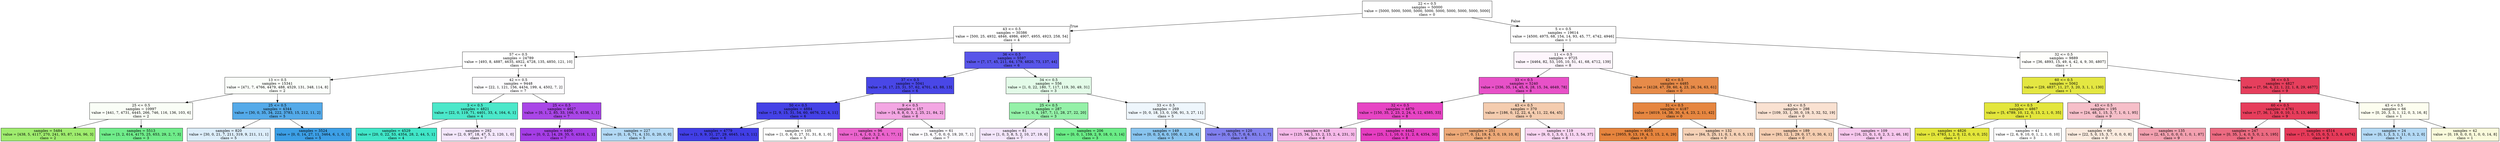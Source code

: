 digraph Tree {
node [shape=box, style="filled", color="black"] ;
0 [label="22 <= 0.5\nsamples = 50000\nvalue = [5000, 5000, 5000, 5000, 5000, 5000, 5000, 5000, 5000, 5000]\nclass = 0", fillcolor="#e5813900"] ;
1 [label="43 <= 0.5\nsamples = 30386\nvalue = [500, 25, 4932, 4846, 4986, 4907, 4955, 4923, 258, 54]\nclass = 4", fillcolor="#39e5c500"] ;
0 -> 1 [labeldistance=2.5, labelangle=45, headlabel="True"] ;
2 [label="57 <= 0.5\nsamples = 24789\nvalue = [493, 8, 4887, 4635, 4922, 4728, 135, 4850, 121, 10]\nclass = 4", fillcolor="#39e5c500"] ;
1 -> 2 ;
3 [label="13 <= 0.5\nsamples = 15341\nvalue = [471, 7, 4766, 4479, 488, 4529, 131, 348, 114, 8]\nclass = 2", fillcolor="#7be53906"] ;
2 -> 3 ;
4 [label="25 <= 0.5\nsamples = 10997\nvalue = [441, 7, 4731, 4445, 266, 746, 116, 136, 103, 6]\nclass = 2", fillcolor="#7be5390b"] ;
3 -> 4 ;
5 [label="samples = 5484\nvalue = [438, 5, 4117, 270, 241, 93, 87, 134, 96, 3]\nclass = 2", fillcolor="#7be539ba"] ;
4 -> 5 ;
6 [label="samples = 5513\nvalue = [3, 2, 614, 4175, 25, 653, 29, 2, 7, 3]\nclass = 3", fillcolor="#39e55eb9"] ;
4 -> 6 ;
7 [label="25 <= 0.5\nsamples = 4344\nvalue = [30, 0, 35, 34, 222, 3783, 15, 212, 11, 2]\nclass = 5", fillcolor="#399de5dc"] ;
3 -> 7 ;
8 [label="samples = 820\nvalue = [30, 0, 21, 7, 211, 319, 9, 211, 11, 1]\nclass = 5", fillcolor="#399de52d"] ;
7 -> 8 ;
9 [label="samples = 3524\nvalue = [0, 0, 14, 27, 11, 3464, 6, 1, 0, 1]\nclass = 5", fillcolor="#399de5fb"] ;
7 -> 9 ;
10 [label="42 <= 0.5\nsamples = 9448\nvalue = [22, 1, 121, 156, 4434, 199, 4, 4502, 7, 2]\nclass = 7", fillcolor="#a339e503"] ;
2 -> 10 ;
11 [label="3 <= 0.5\nsamples = 4821\nvalue = [22, 0, 119, 71, 4401, 33, 4, 164, 6, 1]\nclass = 4", fillcolor="#39e5c5e8"] ;
10 -> 11 ;
12 [label="samples = 4529\nvalue = [20, 0, 22, 53, 4354, 28, 2, 44, 5, 1]\nclass = 4", fillcolor="#39e5c5f5"] ;
11 -> 12 ;
13 [label="samples = 292\nvalue = [2, 0, 97, 18, 47, 5, 2, 120, 1, 0]\nclass = 7", fillcolor="#a339e51e"] ;
11 -> 13 ;
14 [label="25 <= 0.5\nsamples = 4627\nvalue = [0, 1, 2, 85, 33, 166, 0, 4338, 1, 1]\nclass = 7", fillcolor="#a339e5ee"] ;
10 -> 14 ;
15 [label="samples = 4400\nvalue = [0, 0, 2, 14, 29, 35, 0, 4318, 1, 1]\nclass = 7", fillcolor="#a339e5fa"] ;
14 -> 15 ;
16 [label="samples = 227\nvalue = [0, 1, 0, 71, 4, 131, 0, 20, 0, 0]\nclass = 5", fillcolor="#399de562"] ;
14 -> 16 ;
17 [label="36 <= 0.5\nsamples = 5597\nvalue = [7, 17, 45, 211, 64, 179, 4820, 73, 137, 44]\nclass = 6", fillcolor="#3c39e5da"] ;
1 -> 17 ;
18 [label="37 <= 0.5\nsamples = 5041\nvalue = [6, 17, 23, 31, 57, 62, 4701, 43, 88, 13]\nclass = 6", fillcolor="#3c39e5ed"] ;
17 -> 18 ;
19 [label="50 <= 0.5\nsamples = 4884\nvalue = [2, 9, 15, 31, 54, 60, 4676, 22, 4, 11]\nclass = 6", fillcolor="#3c39e5f4"] ;
18 -> 19 ;
20 [label="samples = 4779\nvalue = [1, 9, 9, 31, 27, 29, 4645, 14, 3, 11]\nclass = 6", fillcolor="#3c39e5f8"] ;
19 -> 20 ;
21 [label="samples = 105\nvalue = [1, 0, 6, 0, 27, 31, 31, 8, 1, 0]\nclass = 5", fillcolor="#399de500"] ;
19 -> 21 ;
22 [label="9 <= 0.5\nsamples = 157\nvalue = [4, 8, 8, 0, 3, 2, 25, 21, 84, 2]\nclass = 8", fillcolor="#e539c072"] ;
18 -> 22 ;
23 [label="samples = 96\nvalue = [1, 4, 1, 0, 3, 2, 6, 1, 77, 1]\nclass = 8", fillcolor="#e539c0c9"] ;
22 -> 23 ;
24 [label="samples = 61\nvalue = [3, 4, 7, 0, 0, 0, 19, 20, 7, 1]\nclass = 7", fillcolor="#a339e506"] ;
22 -> 24 ;
25 [label="34 <= 0.5\nsamples = 556\nvalue = [1, 0, 22, 180, 7, 117, 119, 30, 49, 31]\nclass = 3", fillcolor="#39e55e24"] ;
17 -> 25 ;
26 [label="25 <= 0.5\nsamples = 287\nvalue = [1, 0, 4, 167, 7, 11, 28, 27, 22, 20]\nclass = 3", fillcolor="#39e55e89"] ;
25 -> 26 ;
27 [label="samples = 81\nvalue = [1, 0, 3, 8, 5, 2, 10, 27, 19, 6]\nclass = 7", fillcolor="#a339e521"] ;
26 -> 27 ;
28 [label="samples = 206\nvalue = [0, 0, 1, 159, 2, 9, 18, 0, 3, 14]\nclass = 3", fillcolor="#39e55ebf"] ;
26 -> 28 ;
29 [label="33 <= 0.5\nsamples = 269\nvalue = [0, 0, 18, 13, 0, 106, 91, 3, 27, 11]\nclass = 5", fillcolor="#399de515"] ;
25 -> 29 ;
30 [label="samples = 149\nvalue = [0, 0, 3, 6, 0, 100, 8, 2, 26, 4]\nclass = 5", fillcolor="#399de599"] ;
29 -> 30 ;
31 [label="samples = 120\nvalue = [0, 0, 15, 7, 0, 6, 83, 1, 1, 7]\nclass = 6", fillcolor="#3c39e5a5"] ;
29 -> 31 ;
32 [label="5 <= 0.5\nsamples = 19614\nvalue = [4500, 4975, 68, 154, 14, 93, 45, 77, 4742, 4946]\nclass = 1", fillcolor="#e2e53901"] ;
0 -> 32 [labeldistance=2.5, labelangle=-45, headlabel="False"] ;
33 [label="11 <= 0.5\nsamples = 9725\nvalue = [4464, 82, 53, 105, 10, 51, 41, 68, 4712, 139]\nclass = 8", fillcolor="#e539c00c"] ;
32 -> 33 ;
34 [label="33 <= 0.5\nsamples = 5240\nvalue = [336, 35, 14, 45, 6, 28, 15, 34, 4649, 78]\nclass = 8", fillcolor="#e539c0e0"] ;
33 -> 34 ;
35 [label="32 <= 0.5\nsamples = 4870\nvalue = [150, 35, 2, 23, 2, 24, 4, 12, 4585, 33]\nclass = 8", fillcolor="#e539c0f0"] ;
34 -> 35 ;
36 [label="samples = 428\nvalue = [125, 34, 1, 13, 2, 13, 2, 4, 231, 3]\nclass = 8", fillcolor="#e539c059"] ;
35 -> 36 ;
37 [label="samples = 4442\nvalue = [25, 1, 1, 10, 0, 11, 2, 8, 4354, 30]\nclass = 8", fillcolor="#e539c0fa"] ;
35 -> 37 ;
38 [label="43 <= 0.5\nsamples = 370\nvalue = [186, 0, 12, 22, 4, 4, 11, 22, 64, 45]\nclass = 0", fillcolor="#e5813966"] ;
34 -> 38 ;
39 [label="samples = 251\nvalue = [177, 0, 11, 19, 4, 3, 0, 19, 10, 8]\nclass = 0", fillcolor="#e58139ae"] ;
38 -> 39 ;
40 [label="samples = 119\nvalue = [9, 0, 1, 3, 0, 1, 11, 3, 54, 37]\nclass = 8", fillcolor="#e539c035"] ;
38 -> 40 ;
41 [label="42 <= 0.5\nsamples = 4485\nvalue = [4128, 47, 39, 60, 4, 23, 26, 34, 63, 61]\nclass = 0", fillcolor="#e58139ea"] ;
33 -> 41 ;
42 [label="31 <= 0.5\nsamples = 4187\nvalue = [4019, 14, 38, 30, 4, 4, 23, 2, 11, 42]\nclass = 0", fillcolor="#e58139f5"] ;
41 -> 42 ;
43 [label="samples = 4055\nvalue = [3955, 9, 13, 19, 4, 3, 15, 2, 6, 29]\nclass = 0", fillcolor="#e58139f9"] ;
42 -> 43 ;
44 [label="samples = 132\nvalue = [64, 5, 25, 11, 0, 1, 8, 0, 5, 13]\nclass = 0", fillcolor="#e581395d"] ;
42 -> 44 ;
45 [label="43 <= 0.5\nsamples = 298\nvalue = [109, 33, 1, 30, 0, 19, 3, 32, 52, 19]\nclass = 0", fillcolor="#e581393b"] ;
41 -> 45 ;
46 [label="samples = 189\nvalue = [93, 12, 1, 29, 0, 17, 0, 30, 6, 1]\nclass = 0", fillcolor="#e5813965"] ;
45 -> 46 ;
47 [label="samples = 109\nvalue = [16, 21, 0, 1, 0, 2, 3, 2, 46, 18]\nclass = 8", fillcolor="#e539c048"] ;
45 -> 47 ;
48 [label="32 <= 0.5\nsamples = 9889\nvalue = [36, 4893, 15, 49, 4, 42, 4, 9, 30, 4807]\nclass = 1", fillcolor="#e2e53904"] ;
32 -> 48 ;
49 [label="60 <= 0.5\nsamples = 5062\nvalue = [29, 4837, 11, 27, 3, 20, 3, 1, 1, 130]\nclass = 1", fillcolor="#e2e539f3"] ;
48 -> 49 ;
50 [label="33 <= 0.5\nsamples = 4867\nvalue = [5, 4789, 10, 12, 0, 13, 2, 1, 0, 35]\nclass = 1", fillcolor="#e2e539fb"] ;
49 -> 50 ;
51 [label="samples = 4826\nvalue = [3, 4783, 1, 2, 0, 12, 0, 0, 0, 25]\nclass = 1", fillcolor="#e2e539fd"] ;
50 -> 51 ;
52 [label="samples = 41\nvalue = [2, 6, 9, 10, 0, 1, 2, 1, 0, 10]\nclass = 3", fillcolor="#39e55e00"] ;
50 -> 52 ;
53 [label="43 <= 0.5\nsamples = 195\nvalue = [24, 48, 1, 15, 3, 7, 1, 0, 1, 95]\nclass = 9", fillcolor="#e5395852"] ;
49 -> 53 ;
54 [label="samples = 60\nvalue = [22, 5, 0, 15, 3, 7, 0, 0, 0, 8]\nclass = 0", fillcolor="#e5813928"] ;
53 -> 54 ;
55 [label="samples = 135\nvalue = [2, 43, 1, 0, 0, 0, 1, 0, 1, 87]\nclass = 9", fillcolor="#e539587a"] ;
53 -> 55 ;
56 [label="38 <= 0.5\nsamples = 4827\nvalue = [7, 56, 4, 22, 1, 22, 1, 8, 29, 4677]\nclass = 9", fillcolor="#e53958f7"] ;
48 -> 56 ;
57 [label="60 <= 0.5\nsamples = 4761\nvalue = [7, 36, 1, 19, 0, 10, 1, 5, 13, 4669]\nclass = 9", fillcolor="#e53958fa"] ;
56 -> 57 ;
58 [label="samples = 247\nvalue = [0, 35, 1, 4, 0, 5, 0, 2, 5, 195]\nclass = 9", fillcolor="#e53958c0"] ;
57 -> 58 ;
59 [label="samples = 4514\nvalue = [7, 1, 0, 15, 0, 5, 1, 3, 8, 4474]\nclass = 9", fillcolor="#e53958fd"] ;
57 -> 59 ;
60 [label="43 <= 0.5\nsamples = 66\nvalue = [0, 20, 3, 3, 1, 12, 0, 3, 16, 8]\nclass = 1", fillcolor="#e2e53914"] ;
56 -> 60 ;
61 [label="samples = 24\nvalue = [0, 1, 3, 3, 1, 11, 0, 3, 2, 0]\nclass = 5", fillcolor="#399de561"] ;
60 -> 61 ;
62 [label="samples = 42\nvalue = [0, 19, 0, 0, 0, 1, 0, 0, 14, 8]\nclass = 1", fillcolor="#e2e5392e"] ;
60 -> 62 ;
}